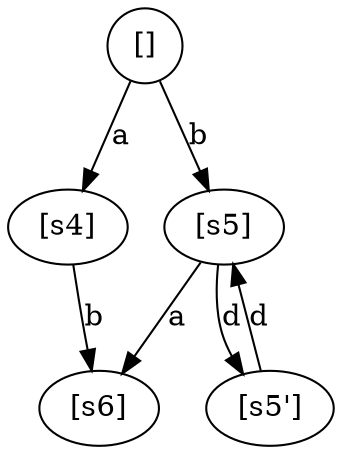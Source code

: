 digraph G {
    node [width=0.5];
x1911c28 [label="[]"]
x1912150 [label="[s4]"]
x1911bd0 [label="[s5]"]
x1911f40 [label="[s6]"]
x1911de0 [label="[s5']"]
x1911c28 -> x1912150 [label="a"]
x1911c28 -> x1911bd0 [label="b"]
x1912150 -> x1911f40 [label="b"]
x1911bd0 -> x1911f40 [label="a"]
x1911bd0 -> x1911de0 [label="d"]
x1911de0 -> x1911bd0 [label="d"]
}
